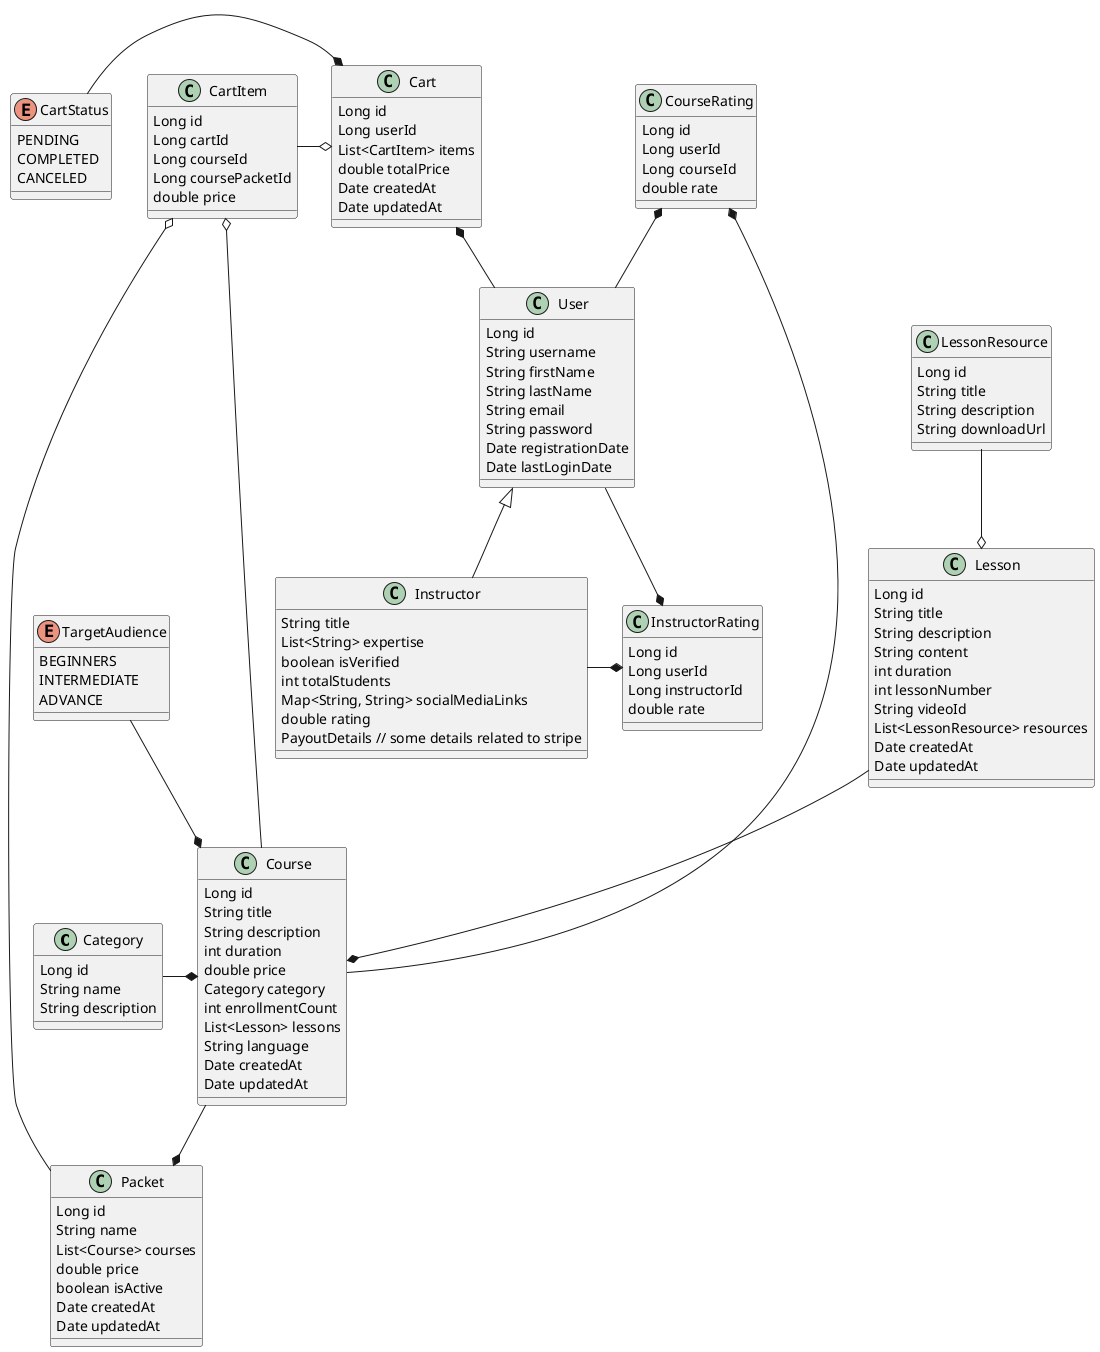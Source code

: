 @startuml
'https://plantuml.com/class-diagram

class Category{
    Long id
    String name
    String description
}

class LessonResource {
    Long id
    String title
    String description
    String downloadUrl
}

class Lesson {
    Long id
    String title
    String description
    String content
    int duration
    int lessonNumber
    String videoId
    List<LessonResource> resources
    Date createdAt
    Date updatedAt
}

enum TargetAudience {
   BEGINNERS
   INTERMEDIATE
   ADVANCE
}

'How to make it thread safe
class CourseRating {
    Long id
    Long userId
    Long courseId
    double rate
}



class Course{
    Long id
    String title
    String description
    int duration
    double price
    Category category
    int enrollmentCount
    List<Lesson> lessons
    String language
    Date createdAt
    Date updatedAt
}


class Packet{
    Long id
    String name
    List<Course> courses
    double price
    boolean isActive
    Date createdAt
    Date updatedAt
}


class User {
    Long id
    String username
    String firstName
    String lastName
    String email
    String password
    Date registrationDate
    Date lastLoginDate
}



class InstructorRating {
    Long id
    Long userId
    Long instructorId
    double rate
}

class Instructor extends User {
    String title
    List<String> expertise
    boolean isVerified
    int totalStudents
    Map<String, String> socialMediaLinks
    double rating
    PayoutDetails // some details related to stripe
}

'class Payment {}

class Cart {
    Long id
    Long userId
    List<CartItem> items
    double totalPrice
    Date createdAt
    Date updatedAt
}

class CartItem {
    Long id
    Long cartId
    Long courseId
    Long coursePacketId
    double price

}

enum CartStatus {
    PENDING
    COMPLETED
    CANCELED
}

CartStatus -* Cart
CartItem o- Packet
CartItem o---- Course
CartItem -o Cart
Cart *-- User
Course --* Packet

Instructor -* InstructorRating
InstructorRating *- User

CourseRating *-- User
CourseRating *-- Course

LessonResource --o Lesson
TargetAudience --* Course
Category -* Course
Lesson --* Course

@enduml